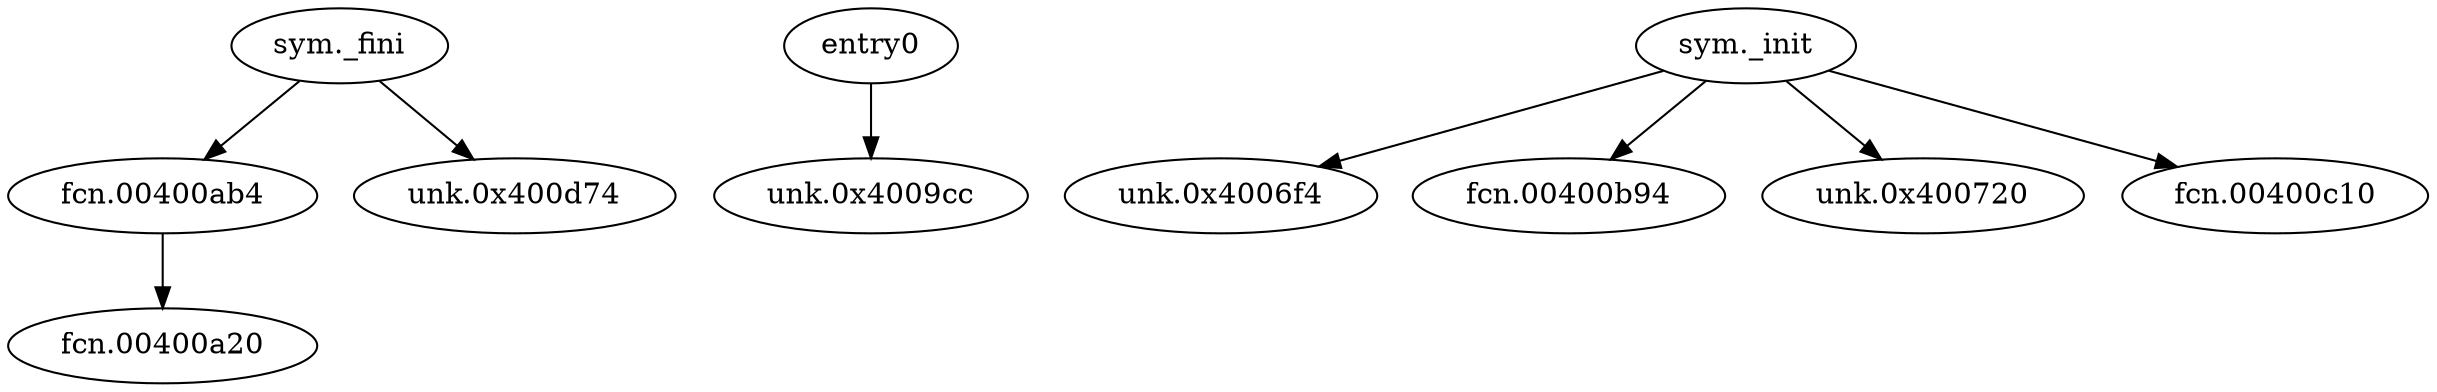 digraph code {
  "0x00400ab4" [label="fcn.00400ab4"];
  "0x00400ab4" -> "0x00400a20";
  "0x00400a20" [label="fcn.00400a20"];
  "0x004009c0" [label="entry0"];
  "0x004009c0" -> "0x004009cc";
  "0x004009cc" [label="unk.0x4009cc"];
  "0x00400d50" [label="sym._fini"];
  "0x00400d50" -> "0x00400d74";
  "0x00400d74" [label="unk.0x400d74"];
  "0x00400d50" -> "0x00400ab4";
  "0x00400ab4" [label="fcn.00400ab4"];
  "0x004006d0" [label="sym._init"];
  "0x004006d0" -> "0x004006f4";
  "0x004006f4" [label="unk.0x4006f4"];
  "0x004006d0" -> "0x00400b94";
  "0x00400b94" [label="fcn.00400b94"];
  "0x004006d0" -> "0x00400720";
  "0x00400720" [label="unk.0x400720"];
  "0x004006d0" -> "0x00400c10";
  "0x00400c10" [label="fcn.00400c10"];
}